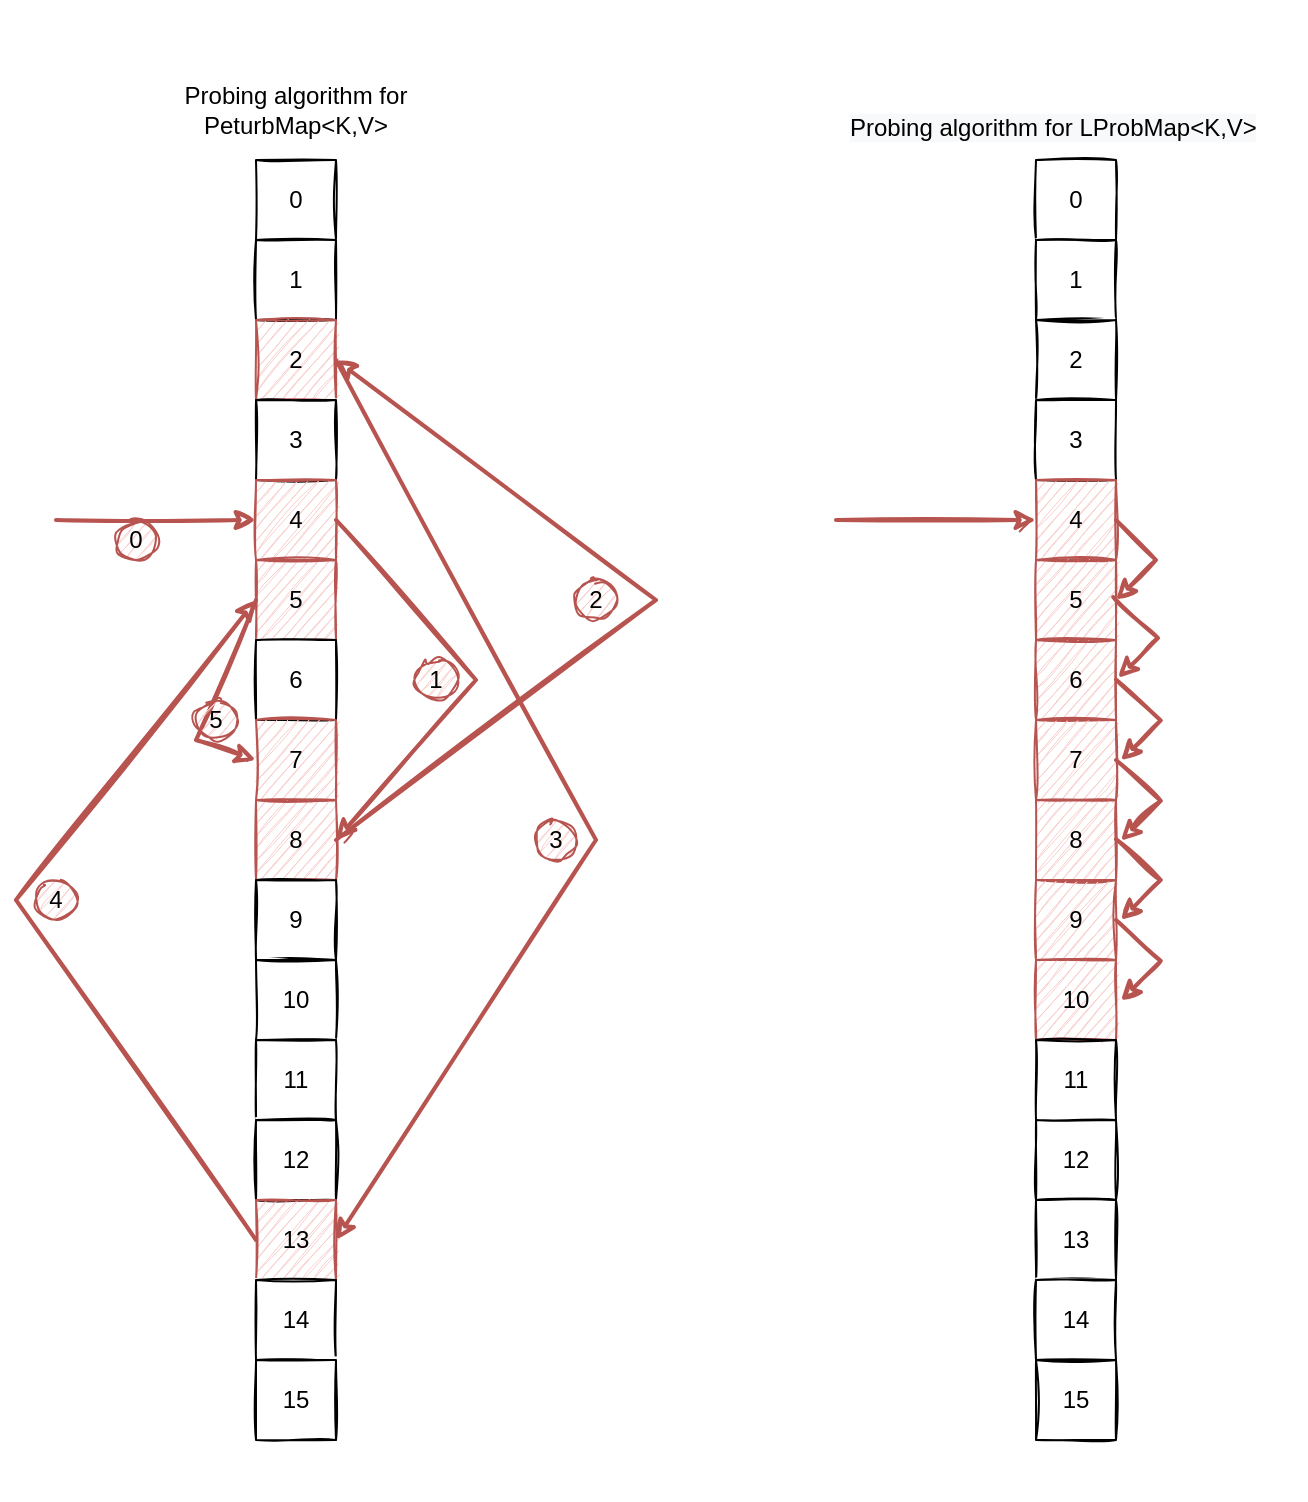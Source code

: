 <mxfile version="15.7.3" type="device"><diagram id="WBrJckeToq6YJjvE-L3I" name="Page-1"><mxGraphModel dx="1106" dy="920" grid="1" gridSize="10" guides="1" tooltips="1" connect="1" arrows="1" fold="1" page="1" pageScale="1" pageWidth="827" pageHeight="1169" math="0" shadow="0"><root><mxCell id="0"/><mxCell id="1" parent="0"/><mxCell id="V7yV16X6fkagxQixOrlR-1" value="0" style="rounded=0;whiteSpace=wrap;html=1;sketch=1;" vertex="1" parent="1"><mxGeometry x="200" y="120" width="40" height="40" as="geometry"/></mxCell><mxCell id="V7yV16X6fkagxQixOrlR-2" value="1" style="rounded=0;whiteSpace=wrap;html=1;sketch=1;" vertex="1" parent="1"><mxGeometry x="200" y="160" width="40" height="40" as="geometry"/></mxCell><mxCell id="V7yV16X6fkagxQixOrlR-3" value="2" style="rounded=0;whiteSpace=wrap;html=1;sketch=1;fillColor=#f8cecc;strokeColor=#b85450;" vertex="1" parent="1"><mxGeometry x="200" y="200" width="40" height="40" as="geometry"/></mxCell><mxCell id="V7yV16X6fkagxQixOrlR-4" value="3" style="rounded=0;whiteSpace=wrap;html=1;sketch=1;" vertex="1" parent="1"><mxGeometry x="200" y="240" width="40" height="40" as="geometry"/></mxCell><mxCell id="V7yV16X6fkagxQixOrlR-5" value="4" style="rounded=0;whiteSpace=wrap;html=1;sketch=1;fillColor=#f8cecc;strokeColor=#b85450;" vertex="1" parent="1"><mxGeometry x="200" y="280" width="40" height="40" as="geometry"/></mxCell><mxCell id="V7yV16X6fkagxQixOrlR-6" value="5" style="rounded=0;whiteSpace=wrap;html=1;sketch=1;fillColor=#f8cecc;strokeColor=#b85450;" vertex="1" parent="1"><mxGeometry x="200" y="320" width="40" height="40" as="geometry"/></mxCell><mxCell id="V7yV16X6fkagxQixOrlR-7" value="6" style="rounded=0;whiteSpace=wrap;html=1;sketch=1;" vertex="1" parent="1"><mxGeometry x="200" y="360" width="40" height="40" as="geometry"/></mxCell><mxCell id="V7yV16X6fkagxQixOrlR-8" value="7" style="rounded=0;whiteSpace=wrap;html=1;sketch=1;fillColor=#f8cecc;strokeColor=#b85450;" vertex="1" parent="1"><mxGeometry x="200" y="400" width="40" height="40" as="geometry"/></mxCell><mxCell id="V7yV16X6fkagxQixOrlR-9" value="8" style="rounded=0;whiteSpace=wrap;html=1;sketch=1;fillColor=#f8cecc;strokeColor=#b85450;" vertex="1" parent="1"><mxGeometry x="200" y="440" width="40" height="40" as="geometry"/></mxCell><mxCell id="V7yV16X6fkagxQixOrlR-10" value="9" style="rounded=0;whiteSpace=wrap;html=1;sketch=1;" vertex="1" parent="1"><mxGeometry x="200" y="480" width="40" height="40" as="geometry"/></mxCell><mxCell id="V7yV16X6fkagxQixOrlR-11" value="10" style="rounded=0;whiteSpace=wrap;html=1;sketch=1;" vertex="1" parent="1"><mxGeometry x="200" y="520" width="40" height="40" as="geometry"/></mxCell><mxCell id="V7yV16X6fkagxQixOrlR-12" value="11" style="rounded=0;whiteSpace=wrap;html=1;sketch=1;" vertex="1" parent="1"><mxGeometry x="200" y="560" width="40" height="40" as="geometry"/></mxCell><mxCell id="V7yV16X6fkagxQixOrlR-13" value="12" style="rounded=0;whiteSpace=wrap;html=1;sketch=1;" vertex="1" parent="1"><mxGeometry x="200" y="600" width="40" height="40" as="geometry"/></mxCell><mxCell id="V7yV16X6fkagxQixOrlR-14" value="13" style="rounded=0;whiteSpace=wrap;html=1;sketch=1;fillColor=#f8cecc;strokeColor=#b85450;" vertex="1" parent="1"><mxGeometry x="200" y="640" width="40" height="40" as="geometry"/></mxCell><mxCell id="V7yV16X6fkagxQixOrlR-15" value="14" style="rounded=0;whiteSpace=wrap;html=1;sketch=1;" vertex="1" parent="1"><mxGeometry x="200" y="680" width="40" height="40" as="geometry"/></mxCell><mxCell id="V7yV16X6fkagxQixOrlR-16" value="15" style="rounded=0;whiteSpace=wrap;html=1;sketch=1;" vertex="1" parent="1"><mxGeometry x="200" y="720" width="40" height="40" as="geometry"/></mxCell><mxCell id="V7yV16X6fkagxQixOrlR-17" value="" style="endArrow=classic;html=1;rounded=0;sketch=1;exitX=1;exitY=0.5;exitDx=0;exitDy=0;entryX=1;entryY=0.5;entryDx=0;entryDy=0;strokeWidth=2;fillColor=#f8cecc;strokeColor=#b85450;" edge="1" parent="1" source="V7yV16X6fkagxQixOrlR-5" target="V7yV16X6fkagxQixOrlR-9"><mxGeometry width="50" height="50" relative="1" as="geometry"><mxPoint x="390" y="490" as="sourcePoint"/><mxPoint x="440" y="440" as="targetPoint"/><Array as="points"><mxPoint x="310" y="380"/></Array></mxGeometry></mxCell><mxCell id="V7yV16X6fkagxQixOrlR-18" value="" style="endArrow=classic;html=1;rounded=0;sketch=1;strokeWidth=2;exitX=1;exitY=0.5;exitDx=0;exitDy=0;entryX=1;entryY=0.5;entryDx=0;entryDy=0;fillColor=#f8cecc;strokeColor=#b85450;" edge="1" parent="1" source="V7yV16X6fkagxQixOrlR-9" target="V7yV16X6fkagxQixOrlR-3"><mxGeometry width="50" height="50" relative="1" as="geometry"><mxPoint x="390" y="490" as="sourcePoint"/><mxPoint x="440" y="440" as="targetPoint"/><Array as="points"><mxPoint x="400" y="340"/></Array></mxGeometry></mxCell><mxCell id="V7yV16X6fkagxQixOrlR-19" value="" style="endArrow=classic;html=1;rounded=0;sketch=1;strokeWidth=2;entryX=1;entryY=0.5;entryDx=0;entryDy=0;fillColor=#f8cecc;strokeColor=#b85450;" edge="1" parent="1" target="V7yV16X6fkagxQixOrlR-14"><mxGeometry width="50" height="50" relative="1" as="geometry"><mxPoint x="240" y="220" as="sourcePoint"/><mxPoint x="280" y="650" as="targetPoint"/><Array as="points"><mxPoint x="370" y="460"/></Array></mxGeometry></mxCell><mxCell id="V7yV16X6fkagxQixOrlR-20" value="" style="endArrow=classic;html=1;rounded=0;sketch=1;strokeWidth=2;exitX=0;exitY=0.5;exitDx=0;exitDy=0;entryX=0;entryY=0.5;entryDx=0;entryDy=0;fillColor=#f8cecc;strokeColor=#b85450;" edge="1" parent="1" source="V7yV16X6fkagxQixOrlR-14" target="V7yV16X6fkagxQixOrlR-6"><mxGeometry width="50" height="50" relative="1" as="geometry"><mxPoint x="390" y="490" as="sourcePoint"/><mxPoint x="440" y="440" as="targetPoint"/><Array as="points"><mxPoint x="80" y="490"/></Array></mxGeometry></mxCell><mxCell id="V7yV16X6fkagxQixOrlR-21" value="" style="endArrow=classic;html=1;rounded=0;sketch=1;strokeWidth=2;exitX=0;exitY=0.5;exitDx=0;exitDy=0;entryX=0;entryY=0.5;entryDx=0;entryDy=0;fillColor=#f8cecc;strokeColor=#b85450;" edge="1" parent="1" source="V7yV16X6fkagxQixOrlR-6" target="V7yV16X6fkagxQixOrlR-8"><mxGeometry width="50" height="50" relative="1" as="geometry"><mxPoint x="390" y="490" as="sourcePoint"/><mxPoint x="440" y="440" as="targetPoint"/><Array as="points"><mxPoint x="170" y="410"/></Array></mxGeometry></mxCell><mxCell id="V7yV16X6fkagxQixOrlR-22" value="1" style="ellipse;whiteSpace=wrap;html=1;aspect=fixed;sketch=1;fillColor=#f8cecc;strokeColor=#b85450;" vertex="1" parent="1"><mxGeometry x="280" y="370" width="20" height="20" as="geometry"/></mxCell><mxCell id="V7yV16X6fkagxQixOrlR-27" value="2" style="ellipse;whiteSpace=wrap;html=1;aspect=fixed;sketch=1;fillColor=#f8cecc;strokeColor=#b85450;" vertex="1" parent="1"><mxGeometry x="360" y="330" width="20" height="20" as="geometry"/></mxCell><mxCell id="V7yV16X6fkagxQixOrlR-28" value="3" style="ellipse;whiteSpace=wrap;html=1;aspect=fixed;sketch=1;fillColor=#f8cecc;strokeColor=#b85450;" vertex="1" parent="1"><mxGeometry x="340" y="450" width="20" height="20" as="geometry"/></mxCell><mxCell id="V7yV16X6fkagxQixOrlR-29" value="4" style="ellipse;whiteSpace=wrap;html=1;aspect=fixed;sketch=1;fillColor=#f8cecc;strokeColor=#b85450;" vertex="1" parent="1"><mxGeometry x="90" y="480" width="20" height="20" as="geometry"/></mxCell><mxCell id="V7yV16X6fkagxQixOrlR-30" value="5" style="ellipse;whiteSpace=wrap;html=1;aspect=fixed;sketch=1;fillColor=#f8cecc;strokeColor=#b85450;" vertex="1" parent="1"><mxGeometry x="170" y="390" width="20" height="20" as="geometry"/></mxCell><mxCell id="V7yV16X6fkagxQixOrlR-31" value="" style="endArrow=classic;html=1;rounded=0;sketch=1;strokeWidth=2;entryX=0;entryY=0.5;entryDx=0;entryDy=0;fillColor=#f8cecc;strokeColor=#b85450;" edge="1" parent="1" target="V7yV16X6fkagxQixOrlR-5"><mxGeometry width="50" height="50" relative="1" as="geometry"><mxPoint x="100" y="300" as="sourcePoint"/><mxPoint x="150" y="280" as="targetPoint"/></mxGeometry></mxCell><mxCell id="V7yV16X6fkagxQixOrlR-32" value="0" style="ellipse;whiteSpace=wrap;html=1;aspect=fixed;sketch=1;fillColor=#f8cecc;strokeColor=#b85450;" vertex="1" parent="1"><mxGeometry x="130" y="300" width="20" height="20" as="geometry"/></mxCell><mxCell id="V7yV16X6fkagxQixOrlR-33" value="0" style="rounded=0;whiteSpace=wrap;html=1;sketch=1;" vertex="1" parent="1"><mxGeometry x="590" y="120" width="40" height="40" as="geometry"/></mxCell><mxCell id="V7yV16X6fkagxQixOrlR-34" value="1" style="rounded=0;whiteSpace=wrap;html=1;sketch=1;" vertex="1" parent="1"><mxGeometry x="590" y="160" width="40" height="40" as="geometry"/></mxCell><mxCell id="V7yV16X6fkagxQixOrlR-35" value="2" style="rounded=0;whiteSpace=wrap;html=1;sketch=1;" vertex="1" parent="1"><mxGeometry x="590" y="200" width="40" height="40" as="geometry"/></mxCell><mxCell id="V7yV16X6fkagxQixOrlR-36" value="3" style="rounded=0;whiteSpace=wrap;html=1;sketch=1;" vertex="1" parent="1"><mxGeometry x="590" y="240" width="40" height="40" as="geometry"/></mxCell><mxCell id="V7yV16X6fkagxQixOrlR-37" value="4" style="rounded=0;whiteSpace=wrap;html=1;sketch=1;fillColor=#f8cecc;strokeColor=#b85450;" vertex="1" parent="1"><mxGeometry x="590" y="280" width="40" height="40" as="geometry"/></mxCell><mxCell id="V7yV16X6fkagxQixOrlR-38" value="5" style="rounded=0;whiteSpace=wrap;html=1;sketch=1;fillColor=#f8cecc;strokeColor=#b85450;" vertex="1" parent="1"><mxGeometry x="590" y="320" width="40" height="40" as="geometry"/></mxCell><mxCell id="V7yV16X6fkagxQixOrlR-39" value="6" style="rounded=0;whiteSpace=wrap;html=1;sketch=1;fillColor=#f8cecc;strokeColor=#b85450;" vertex="1" parent="1"><mxGeometry x="590" y="360" width="40" height="40" as="geometry"/></mxCell><mxCell id="V7yV16X6fkagxQixOrlR-40" value="7" style="rounded=0;whiteSpace=wrap;html=1;sketch=1;fillColor=#f8cecc;strokeColor=#b85450;" vertex="1" parent="1"><mxGeometry x="590" y="400" width="40" height="40" as="geometry"/></mxCell><mxCell id="V7yV16X6fkagxQixOrlR-41" value="8" style="rounded=0;whiteSpace=wrap;html=1;sketch=1;fillColor=#f8cecc;strokeColor=#b85450;" vertex="1" parent="1"><mxGeometry x="590" y="440" width="40" height="40" as="geometry"/></mxCell><mxCell id="V7yV16X6fkagxQixOrlR-42" value="9" style="rounded=0;whiteSpace=wrap;html=1;sketch=1;fillColor=#f8cecc;strokeColor=#b85450;" vertex="1" parent="1"><mxGeometry x="590" y="480" width="40" height="40" as="geometry"/></mxCell><mxCell id="V7yV16X6fkagxQixOrlR-43" value="10" style="rounded=0;whiteSpace=wrap;html=1;sketch=1;fillColor=#f8cecc;strokeColor=#b85450;" vertex="1" parent="1"><mxGeometry x="590" y="520" width="40" height="40" as="geometry"/></mxCell><mxCell id="V7yV16X6fkagxQixOrlR-44" value="11" style="rounded=0;whiteSpace=wrap;html=1;sketch=1;" vertex="1" parent="1"><mxGeometry x="590" y="560" width="40" height="40" as="geometry"/></mxCell><mxCell id="V7yV16X6fkagxQixOrlR-45" value="12" style="rounded=0;whiteSpace=wrap;html=1;sketch=1;" vertex="1" parent="1"><mxGeometry x="590" y="600" width="40" height="40" as="geometry"/></mxCell><mxCell id="V7yV16X6fkagxQixOrlR-46" value="13" style="rounded=0;whiteSpace=wrap;html=1;sketch=1;" vertex="1" parent="1"><mxGeometry x="590" y="640" width="40" height="40" as="geometry"/></mxCell><mxCell id="V7yV16X6fkagxQixOrlR-47" value="14" style="rounded=0;whiteSpace=wrap;html=1;sketch=1;" vertex="1" parent="1"><mxGeometry x="590" y="680" width="40" height="40" as="geometry"/></mxCell><mxCell id="V7yV16X6fkagxQixOrlR-48" value="15" style="rounded=0;whiteSpace=wrap;html=1;sketch=1;" vertex="1" parent="1"><mxGeometry x="590" y="720" width="40" height="40" as="geometry"/></mxCell><mxCell id="V7yV16X6fkagxQixOrlR-49" value="" style="endArrow=classic;html=1;rounded=0;sketch=1;strokeWidth=2;entryX=1;entryY=0.5;entryDx=0;entryDy=0;fillColor=#f8cecc;strokeColor=#b85450;" edge="1" parent="1" target="V7yV16X6fkagxQixOrlR-38"><mxGeometry width="50" height="50" relative="1" as="geometry"><mxPoint x="630" y="300" as="sourcePoint"/><mxPoint x="680" y="250" as="targetPoint"/><Array as="points"><mxPoint x="650" y="320"/></Array></mxGeometry></mxCell><mxCell id="V7yV16X6fkagxQixOrlR-51" value="" style="endArrow=classic;html=1;rounded=0;sketch=1;strokeWidth=2;entryX=1;entryY=0.5;entryDx=0;entryDy=0;fillColor=#f8cecc;strokeColor=#b85450;exitX=0.965;exitY=0.464;exitDx=0;exitDy=0;exitPerimeter=0;" edge="1" parent="1" source="V7yV16X6fkagxQixOrlR-38"><mxGeometry width="50" height="50" relative="1" as="geometry"><mxPoint x="631" y="339" as="sourcePoint"/><mxPoint x="631" y="379" as="targetPoint"/><Array as="points"><mxPoint x="651" y="359"/></Array></mxGeometry></mxCell><mxCell id="V7yV16X6fkagxQixOrlR-52" value="" style="endArrow=classic;html=1;rounded=0;sketch=1;strokeWidth=2;entryX=1;entryY=0.5;entryDx=0;entryDy=0;fillColor=#f8cecc;strokeColor=#b85450;exitX=0.965;exitY=0.464;exitDx=0;exitDy=0;exitPerimeter=0;" edge="1" parent="1"><mxGeometry width="50" height="50" relative="1" as="geometry"><mxPoint x="630" y="379.78" as="sourcePoint"/><mxPoint x="632.4" y="420.22" as="targetPoint"/><Array as="points"><mxPoint x="652.4" y="400.22"/></Array></mxGeometry></mxCell><mxCell id="V7yV16X6fkagxQixOrlR-53" value="" style="endArrow=classic;html=1;rounded=0;sketch=1;strokeWidth=2;entryX=1;entryY=0.5;entryDx=0;entryDy=0;fillColor=#f8cecc;strokeColor=#b85450;exitX=0.965;exitY=0.464;exitDx=0;exitDy=0;exitPerimeter=0;" edge="1" parent="1"><mxGeometry width="50" height="50" relative="1" as="geometry"><mxPoint x="630" y="420" as="sourcePoint"/><mxPoint x="632.4" y="460.44" as="targetPoint"/><Array as="points"><mxPoint x="652.4" y="440.44"/></Array></mxGeometry></mxCell><mxCell id="V7yV16X6fkagxQixOrlR-54" value="" style="endArrow=classic;html=1;rounded=0;sketch=1;strokeWidth=2;entryX=1;entryY=0.5;entryDx=0;entryDy=0;fillColor=#f8cecc;strokeColor=#b85450;exitX=0.965;exitY=0.464;exitDx=0;exitDy=0;exitPerimeter=0;" edge="1" parent="1"><mxGeometry width="50" height="50" relative="1" as="geometry"><mxPoint x="630" y="459.56" as="sourcePoint"/><mxPoint x="632.4" y="500" as="targetPoint"/><Array as="points"><mxPoint x="652.4" y="480"/></Array></mxGeometry></mxCell><mxCell id="V7yV16X6fkagxQixOrlR-55" value="" style="endArrow=classic;html=1;rounded=0;sketch=1;strokeWidth=2;entryX=1;entryY=0.5;entryDx=0;entryDy=0;fillColor=#f8cecc;strokeColor=#b85450;exitX=0.965;exitY=0.464;exitDx=0;exitDy=0;exitPerimeter=0;" edge="1" parent="1"><mxGeometry width="50" height="50" relative="1" as="geometry"><mxPoint x="630" y="500" as="sourcePoint"/><mxPoint x="632.4" y="540.44" as="targetPoint"/><Array as="points"><mxPoint x="652.4" y="520.44"/></Array></mxGeometry></mxCell><mxCell id="V7yV16X6fkagxQixOrlR-56" value="" style="endArrow=classic;html=1;rounded=0;sketch=1;strokeWidth=2;entryX=0;entryY=0.5;entryDx=0;entryDy=0;fillColor=#f8cecc;strokeColor=#b85450;" edge="1" parent="1"><mxGeometry width="50" height="50" relative="1" as="geometry"><mxPoint x="490" y="300" as="sourcePoint"/><mxPoint x="590" y="300" as="targetPoint"/></mxGeometry></mxCell><mxCell id="V7yV16X6fkagxQixOrlR-57" value="Probing algorithm for PeturbMap&amp;lt;K,V&amp;gt;" style="text;html=1;strokeColor=none;fillColor=none;align=center;verticalAlign=middle;whiteSpace=wrap;rounded=0;sketch=1;" vertex="1" parent="1"><mxGeometry x="145" y="80" width="150" height="30" as="geometry"/></mxCell><mxCell id="V7yV16X6fkagxQixOrlR-58" value="&lt;span style=&quot;color: rgb(0 , 0 , 0) ; font-family: &amp;#34;helvetica&amp;#34; ; font-size: 12px ; font-style: normal ; font-weight: 400 ; letter-spacing: normal ; text-align: center ; text-indent: 0px ; text-transform: none ; word-spacing: 0px ; background-color: rgb(248 , 249 , 250) ; display: inline ; float: none&quot;&gt;Probing algorithm for LProbMap&amp;lt;K,V&amp;gt;&lt;/span&gt;" style="text;whiteSpace=wrap;html=1;" vertex="1" parent="1"><mxGeometry x="495" y="90" width="230" height="30" as="geometry"/></mxCell><mxCell id="V7yV16X6fkagxQixOrlR-59" value="" style="rounded=0;whiteSpace=wrap;html=1;sketch=1;fillColor=none;strokeColor=none;" vertex="1" parent="1"><mxGeometry x="80" y="40" width="640" height="750" as="geometry"/></mxCell></root></mxGraphModel></diagram></mxfile>